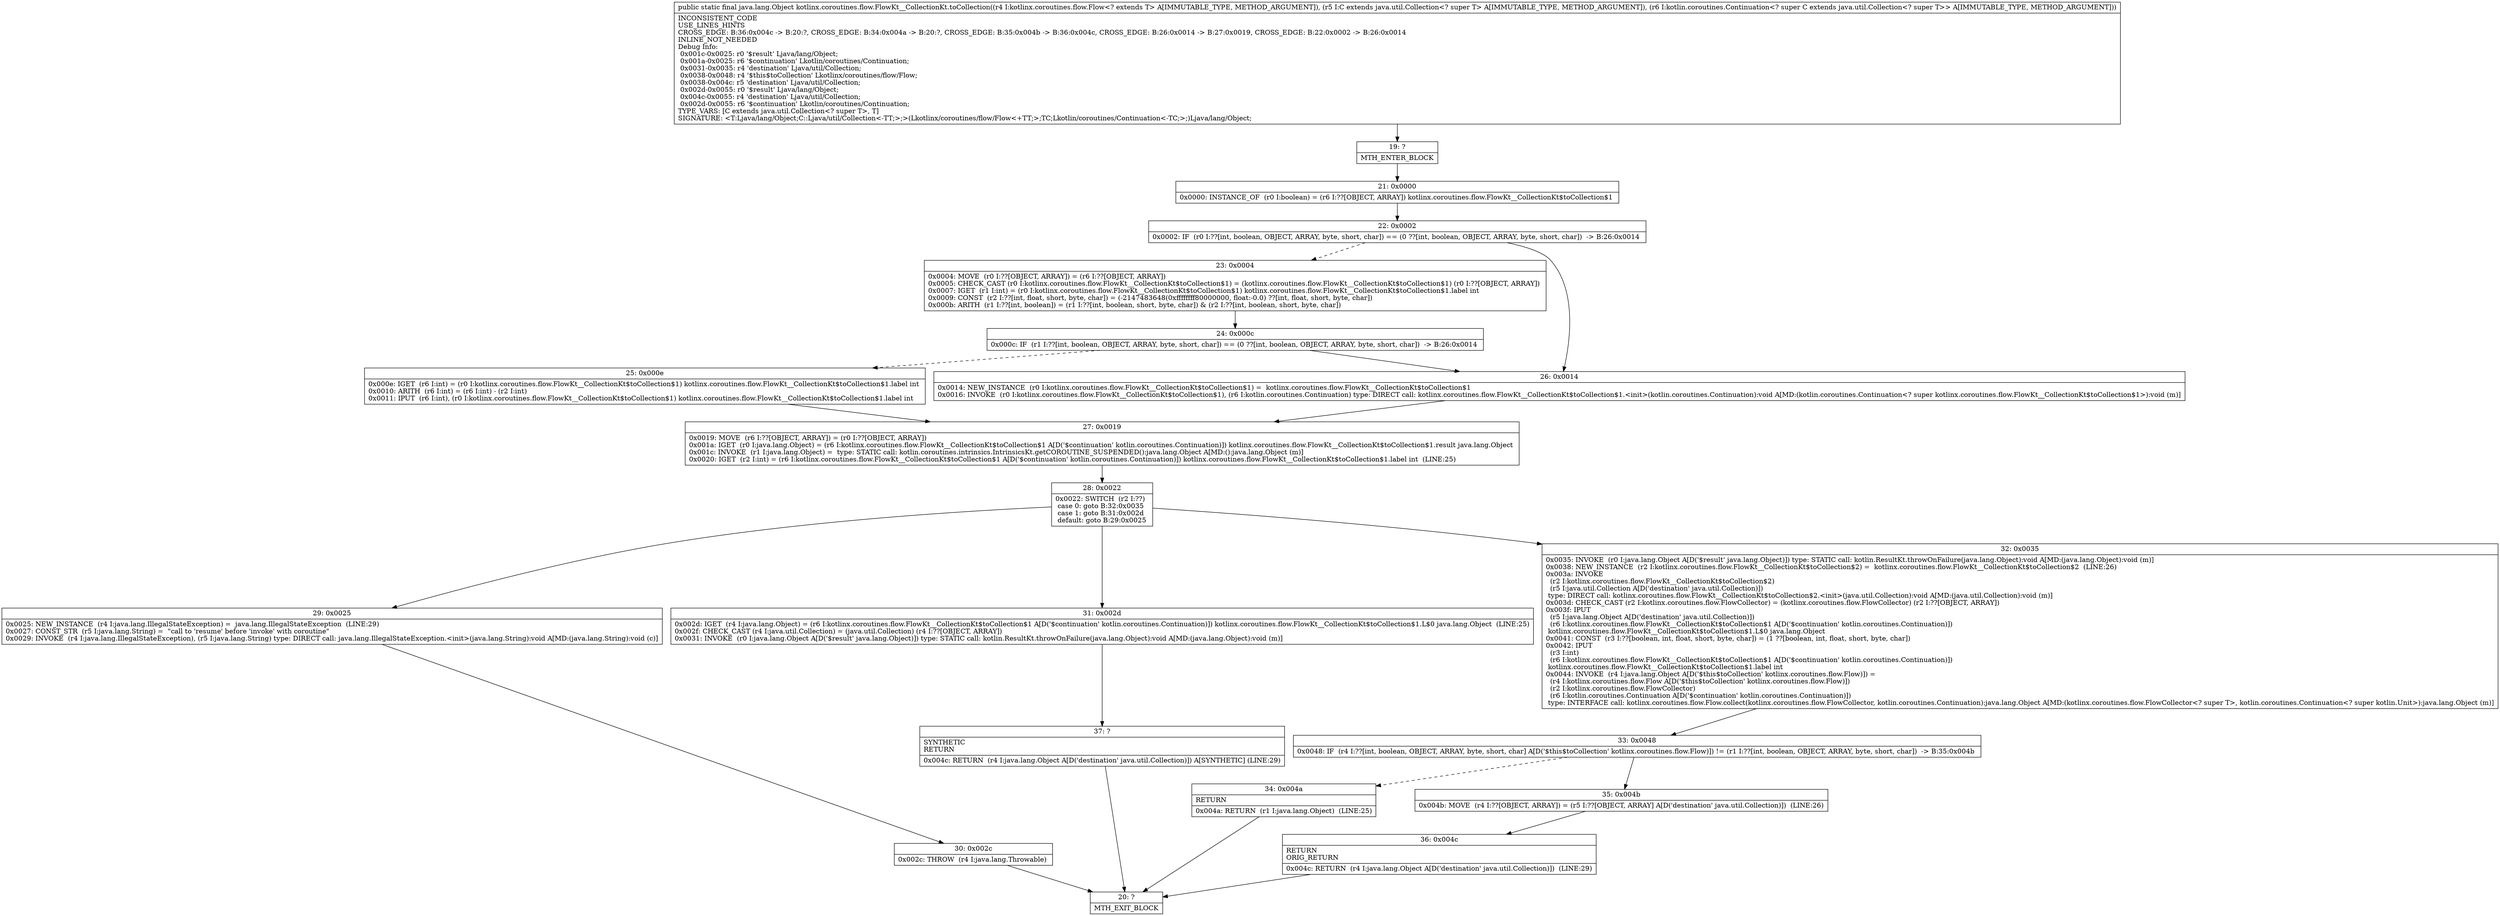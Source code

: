digraph "CFG forkotlinx.coroutines.flow.FlowKt__CollectionKt.toCollection(Lkotlinx\/coroutines\/flow\/Flow;Ljava\/util\/Collection;Lkotlin\/coroutines\/Continuation;)Ljava\/lang\/Object;" {
Node_19 [shape=record,label="{19\:\ ?|MTH_ENTER_BLOCK\l}"];
Node_21 [shape=record,label="{21\:\ 0x0000|0x0000: INSTANCE_OF  (r0 I:boolean) = (r6 I:??[OBJECT, ARRAY]) kotlinx.coroutines.flow.FlowKt__CollectionKt$toCollection$1 \l}"];
Node_22 [shape=record,label="{22\:\ 0x0002|0x0002: IF  (r0 I:??[int, boolean, OBJECT, ARRAY, byte, short, char]) == (0 ??[int, boolean, OBJECT, ARRAY, byte, short, char])  \-\> B:26:0x0014 \l}"];
Node_23 [shape=record,label="{23\:\ 0x0004|0x0004: MOVE  (r0 I:??[OBJECT, ARRAY]) = (r6 I:??[OBJECT, ARRAY]) \l0x0005: CHECK_CAST (r0 I:kotlinx.coroutines.flow.FlowKt__CollectionKt$toCollection$1) = (kotlinx.coroutines.flow.FlowKt__CollectionKt$toCollection$1) (r0 I:??[OBJECT, ARRAY]) \l0x0007: IGET  (r1 I:int) = (r0 I:kotlinx.coroutines.flow.FlowKt__CollectionKt$toCollection$1) kotlinx.coroutines.flow.FlowKt__CollectionKt$toCollection$1.label int \l0x0009: CONST  (r2 I:??[int, float, short, byte, char]) = (\-2147483648(0xffffffff80000000, float:\-0.0) ??[int, float, short, byte, char]) \l0x000b: ARITH  (r1 I:??[int, boolean]) = (r1 I:??[int, boolean, short, byte, char]) & (r2 I:??[int, boolean, short, byte, char]) \l}"];
Node_24 [shape=record,label="{24\:\ 0x000c|0x000c: IF  (r1 I:??[int, boolean, OBJECT, ARRAY, byte, short, char]) == (0 ??[int, boolean, OBJECT, ARRAY, byte, short, char])  \-\> B:26:0x0014 \l}"];
Node_25 [shape=record,label="{25\:\ 0x000e|0x000e: IGET  (r6 I:int) = (r0 I:kotlinx.coroutines.flow.FlowKt__CollectionKt$toCollection$1) kotlinx.coroutines.flow.FlowKt__CollectionKt$toCollection$1.label int \l0x0010: ARITH  (r6 I:int) = (r6 I:int) \- (r2 I:int) \l0x0011: IPUT  (r6 I:int), (r0 I:kotlinx.coroutines.flow.FlowKt__CollectionKt$toCollection$1) kotlinx.coroutines.flow.FlowKt__CollectionKt$toCollection$1.label int \l}"];
Node_27 [shape=record,label="{27\:\ 0x0019|0x0019: MOVE  (r6 I:??[OBJECT, ARRAY]) = (r0 I:??[OBJECT, ARRAY]) \l0x001a: IGET  (r0 I:java.lang.Object) = (r6 I:kotlinx.coroutines.flow.FlowKt__CollectionKt$toCollection$1 A[D('$continuation' kotlin.coroutines.Continuation)]) kotlinx.coroutines.flow.FlowKt__CollectionKt$toCollection$1.result java.lang.Object \l0x001c: INVOKE  (r1 I:java.lang.Object) =  type: STATIC call: kotlin.coroutines.intrinsics.IntrinsicsKt.getCOROUTINE_SUSPENDED():java.lang.Object A[MD:():java.lang.Object (m)]\l0x0020: IGET  (r2 I:int) = (r6 I:kotlinx.coroutines.flow.FlowKt__CollectionKt$toCollection$1 A[D('$continuation' kotlin.coroutines.Continuation)]) kotlinx.coroutines.flow.FlowKt__CollectionKt$toCollection$1.label int  (LINE:25)\l}"];
Node_28 [shape=record,label="{28\:\ 0x0022|0x0022: SWITCH  (r2 I:??)\l case 0: goto B:32:0x0035\l case 1: goto B:31:0x002d\l default: goto B:29:0x0025 \l}"];
Node_29 [shape=record,label="{29\:\ 0x0025|0x0025: NEW_INSTANCE  (r4 I:java.lang.IllegalStateException) =  java.lang.IllegalStateException  (LINE:29)\l0x0027: CONST_STR  (r5 I:java.lang.String) =  \"call to 'resume' before 'invoke' with coroutine\" \l0x0029: INVOKE  (r4 I:java.lang.IllegalStateException), (r5 I:java.lang.String) type: DIRECT call: java.lang.IllegalStateException.\<init\>(java.lang.String):void A[MD:(java.lang.String):void (c)]\l}"];
Node_30 [shape=record,label="{30\:\ 0x002c|0x002c: THROW  (r4 I:java.lang.Throwable) \l}"];
Node_20 [shape=record,label="{20\:\ ?|MTH_EXIT_BLOCK\l}"];
Node_31 [shape=record,label="{31\:\ 0x002d|0x002d: IGET  (r4 I:java.lang.Object) = (r6 I:kotlinx.coroutines.flow.FlowKt__CollectionKt$toCollection$1 A[D('$continuation' kotlin.coroutines.Continuation)]) kotlinx.coroutines.flow.FlowKt__CollectionKt$toCollection$1.L$0 java.lang.Object  (LINE:25)\l0x002f: CHECK_CAST (r4 I:java.util.Collection) = (java.util.Collection) (r4 I:??[OBJECT, ARRAY]) \l0x0031: INVOKE  (r0 I:java.lang.Object A[D('$result' java.lang.Object)]) type: STATIC call: kotlin.ResultKt.throwOnFailure(java.lang.Object):void A[MD:(java.lang.Object):void (m)]\l}"];
Node_37 [shape=record,label="{37\:\ ?|SYNTHETIC\lRETURN\l|0x004c: RETURN  (r4 I:java.lang.Object A[D('destination' java.util.Collection)]) A[SYNTHETIC] (LINE:29)\l}"];
Node_32 [shape=record,label="{32\:\ 0x0035|0x0035: INVOKE  (r0 I:java.lang.Object A[D('$result' java.lang.Object)]) type: STATIC call: kotlin.ResultKt.throwOnFailure(java.lang.Object):void A[MD:(java.lang.Object):void (m)]\l0x0038: NEW_INSTANCE  (r2 I:kotlinx.coroutines.flow.FlowKt__CollectionKt$toCollection$2) =  kotlinx.coroutines.flow.FlowKt__CollectionKt$toCollection$2  (LINE:26)\l0x003a: INVOKE  \l  (r2 I:kotlinx.coroutines.flow.FlowKt__CollectionKt$toCollection$2)\l  (r5 I:java.util.Collection A[D('destination' java.util.Collection)])\l type: DIRECT call: kotlinx.coroutines.flow.FlowKt__CollectionKt$toCollection$2.\<init\>(java.util.Collection):void A[MD:(java.util.Collection):void (m)]\l0x003d: CHECK_CAST (r2 I:kotlinx.coroutines.flow.FlowCollector) = (kotlinx.coroutines.flow.FlowCollector) (r2 I:??[OBJECT, ARRAY]) \l0x003f: IPUT  \l  (r5 I:java.lang.Object A[D('destination' java.util.Collection)])\l  (r6 I:kotlinx.coroutines.flow.FlowKt__CollectionKt$toCollection$1 A[D('$continuation' kotlin.coroutines.Continuation)])\l kotlinx.coroutines.flow.FlowKt__CollectionKt$toCollection$1.L$0 java.lang.Object \l0x0041: CONST  (r3 I:??[boolean, int, float, short, byte, char]) = (1 ??[boolean, int, float, short, byte, char]) \l0x0042: IPUT  \l  (r3 I:int)\l  (r6 I:kotlinx.coroutines.flow.FlowKt__CollectionKt$toCollection$1 A[D('$continuation' kotlin.coroutines.Continuation)])\l kotlinx.coroutines.flow.FlowKt__CollectionKt$toCollection$1.label int \l0x0044: INVOKE  (r4 I:java.lang.Object A[D('$this$toCollection' kotlinx.coroutines.flow.Flow)]) = \l  (r4 I:kotlinx.coroutines.flow.Flow A[D('$this$toCollection' kotlinx.coroutines.flow.Flow)])\l  (r2 I:kotlinx.coroutines.flow.FlowCollector)\l  (r6 I:kotlin.coroutines.Continuation A[D('$continuation' kotlin.coroutines.Continuation)])\l type: INTERFACE call: kotlinx.coroutines.flow.Flow.collect(kotlinx.coroutines.flow.FlowCollector, kotlin.coroutines.Continuation):java.lang.Object A[MD:(kotlinx.coroutines.flow.FlowCollector\<? super T\>, kotlin.coroutines.Continuation\<? super kotlin.Unit\>):java.lang.Object (m)]\l}"];
Node_33 [shape=record,label="{33\:\ 0x0048|0x0048: IF  (r4 I:??[int, boolean, OBJECT, ARRAY, byte, short, char] A[D('$this$toCollection' kotlinx.coroutines.flow.Flow)]) != (r1 I:??[int, boolean, OBJECT, ARRAY, byte, short, char])  \-\> B:35:0x004b \l}"];
Node_34 [shape=record,label="{34\:\ 0x004a|RETURN\l|0x004a: RETURN  (r1 I:java.lang.Object)  (LINE:25)\l}"];
Node_35 [shape=record,label="{35\:\ 0x004b|0x004b: MOVE  (r4 I:??[OBJECT, ARRAY]) = (r5 I:??[OBJECT, ARRAY] A[D('destination' java.util.Collection)])  (LINE:26)\l}"];
Node_36 [shape=record,label="{36\:\ 0x004c|RETURN\lORIG_RETURN\l|0x004c: RETURN  (r4 I:java.lang.Object A[D('destination' java.util.Collection)])  (LINE:29)\l}"];
Node_26 [shape=record,label="{26\:\ 0x0014|0x0014: NEW_INSTANCE  (r0 I:kotlinx.coroutines.flow.FlowKt__CollectionKt$toCollection$1) =  kotlinx.coroutines.flow.FlowKt__CollectionKt$toCollection$1 \l0x0016: INVOKE  (r0 I:kotlinx.coroutines.flow.FlowKt__CollectionKt$toCollection$1), (r6 I:kotlin.coroutines.Continuation) type: DIRECT call: kotlinx.coroutines.flow.FlowKt__CollectionKt$toCollection$1.\<init\>(kotlin.coroutines.Continuation):void A[MD:(kotlin.coroutines.Continuation\<? super kotlinx.coroutines.flow.FlowKt__CollectionKt$toCollection$1\>):void (m)]\l}"];
MethodNode[shape=record,label="{public static final java.lang.Object kotlinx.coroutines.flow.FlowKt__CollectionKt.toCollection((r4 I:kotlinx.coroutines.flow.Flow\<? extends T\> A[IMMUTABLE_TYPE, METHOD_ARGUMENT]), (r5 I:C extends java.util.Collection\<? super T\> A[IMMUTABLE_TYPE, METHOD_ARGUMENT]), (r6 I:kotlin.coroutines.Continuation\<? super C extends java.util.Collection\<? super T\>\> A[IMMUTABLE_TYPE, METHOD_ARGUMENT]))  | INCONSISTENT_CODE\lUSE_LINES_HINTS\lCROSS_EDGE: B:36:0x004c \-\> B:20:?, CROSS_EDGE: B:34:0x004a \-\> B:20:?, CROSS_EDGE: B:35:0x004b \-\> B:36:0x004c, CROSS_EDGE: B:26:0x0014 \-\> B:27:0x0019, CROSS_EDGE: B:22:0x0002 \-\> B:26:0x0014\lINLINE_NOT_NEEDED\lDebug Info:\l  0x001c\-0x0025: r0 '$result' Ljava\/lang\/Object;\l  0x001a\-0x0025: r6 '$continuation' Lkotlin\/coroutines\/Continuation;\l  0x0031\-0x0035: r4 'destination' Ljava\/util\/Collection;\l  0x0038\-0x0048: r4 '$this$toCollection' Lkotlinx\/coroutines\/flow\/Flow;\l  0x0038\-0x004c: r5 'destination' Ljava\/util\/Collection;\l  0x002d\-0x0055: r0 '$result' Ljava\/lang\/Object;\l  0x004c\-0x0055: r4 'destination' Ljava\/util\/Collection;\l  0x002d\-0x0055: r6 '$continuation' Lkotlin\/coroutines\/Continuation;\lTYPE_VARS: [C extends java.util.Collection\<? super T\>, T]\lSIGNATURE: \<T:Ljava\/lang\/Object;C::Ljava\/util\/Collection\<\-TT;\>;\>(Lkotlinx\/coroutines\/flow\/Flow\<+TT;\>;TC;Lkotlin\/coroutines\/Continuation\<\-TC;\>;)Ljava\/lang\/Object;\l}"];
MethodNode -> Node_19;Node_19 -> Node_21;
Node_21 -> Node_22;
Node_22 -> Node_23[style=dashed];
Node_22 -> Node_26;
Node_23 -> Node_24;
Node_24 -> Node_25[style=dashed];
Node_24 -> Node_26;
Node_25 -> Node_27;
Node_27 -> Node_28;
Node_28 -> Node_29;
Node_28 -> Node_31;
Node_28 -> Node_32;
Node_29 -> Node_30;
Node_30 -> Node_20;
Node_31 -> Node_37;
Node_37 -> Node_20;
Node_32 -> Node_33;
Node_33 -> Node_34[style=dashed];
Node_33 -> Node_35;
Node_34 -> Node_20;
Node_35 -> Node_36;
Node_36 -> Node_20;
Node_26 -> Node_27;
}

